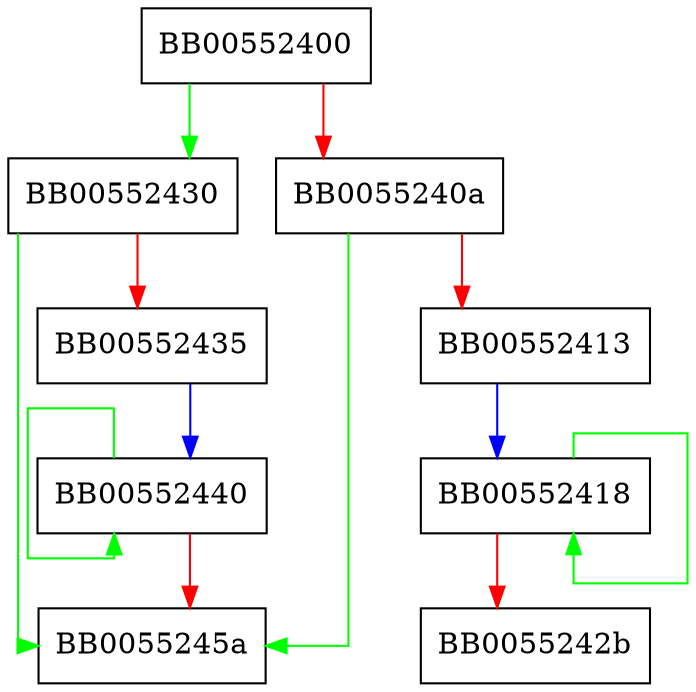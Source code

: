 digraph BUF_reverse {
  node [shape="box"];
  graph [splines=ortho];
  BB00552400 -> BB00552430 [color="green"];
  BB00552400 -> BB0055240a [color="red"];
  BB0055240a -> BB0055245a [color="green"];
  BB0055240a -> BB00552413 [color="red"];
  BB00552413 -> BB00552418 [color="blue"];
  BB00552418 -> BB00552418 [color="green"];
  BB00552418 -> BB0055242b [color="red"];
  BB00552430 -> BB0055245a [color="green"];
  BB00552430 -> BB00552435 [color="red"];
  BB00552435 -> BB00552440 [color="blue"];
  BB00552440 -> BB00552440 [color="green"];
  BB00552440 -> BB0055245a [color="red"];
}